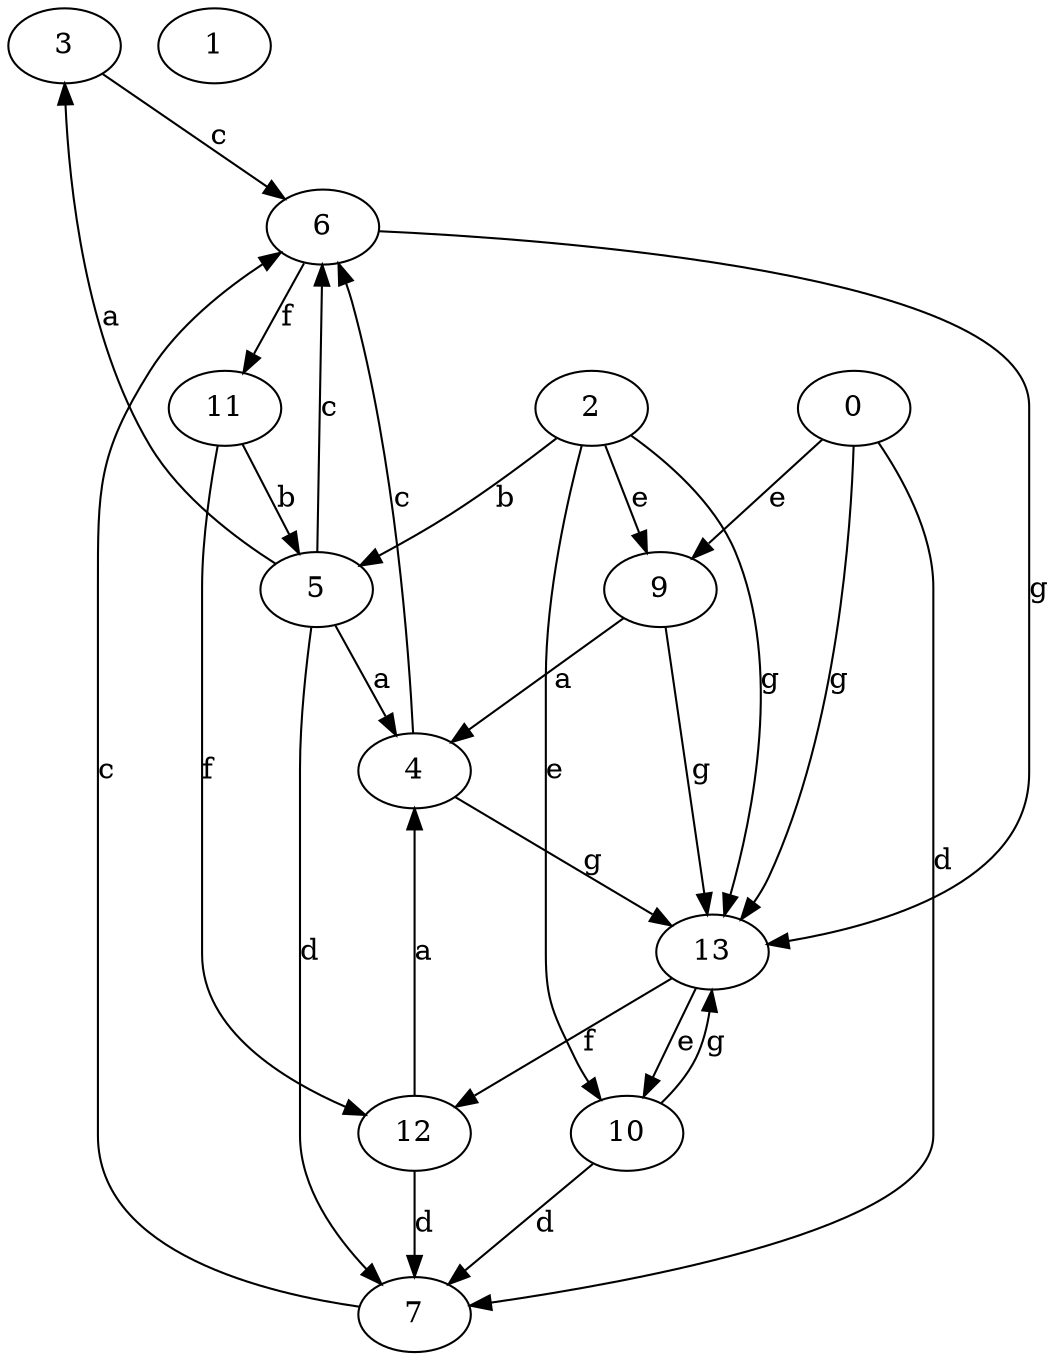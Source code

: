 strict digraph  {
3;
4;
0;
1;
5;
6;
7;
9;
2;
10;
11;
12;
13;
3 -> 6  [label=c];
4 -> 6  [label=c];
4 -> 13  [label=g];
0 -> 7  [label=d];
0 -> 9  [label=e];
0 -> 13  [label=g];
5 -> 3  [label=a];
5 -> 4  [label=a];
5 -> 6  [label=c];
5 -> 7  [label=d];
6 -> 11  [label=f];
6 -> 13  [label=g];
7 -> 6  [label=c];
9 -> 4  [label=a];
9 -> 13  [label=g];
2 -> 5  [label=b];
2 -> 9  [label=e];
2 -> 10  [label=e];
2 -> 13  [label=g];
10 -> 7  [label=d];
10 -> 13  [label=g];
11 -> 5  [label=b];
11 -> 12  [label=f];
12 -> 4  [label=a];
12 -> 7  [label=d];
13 -> 10  [label=e];
13 -> 12  [label=f];
}
